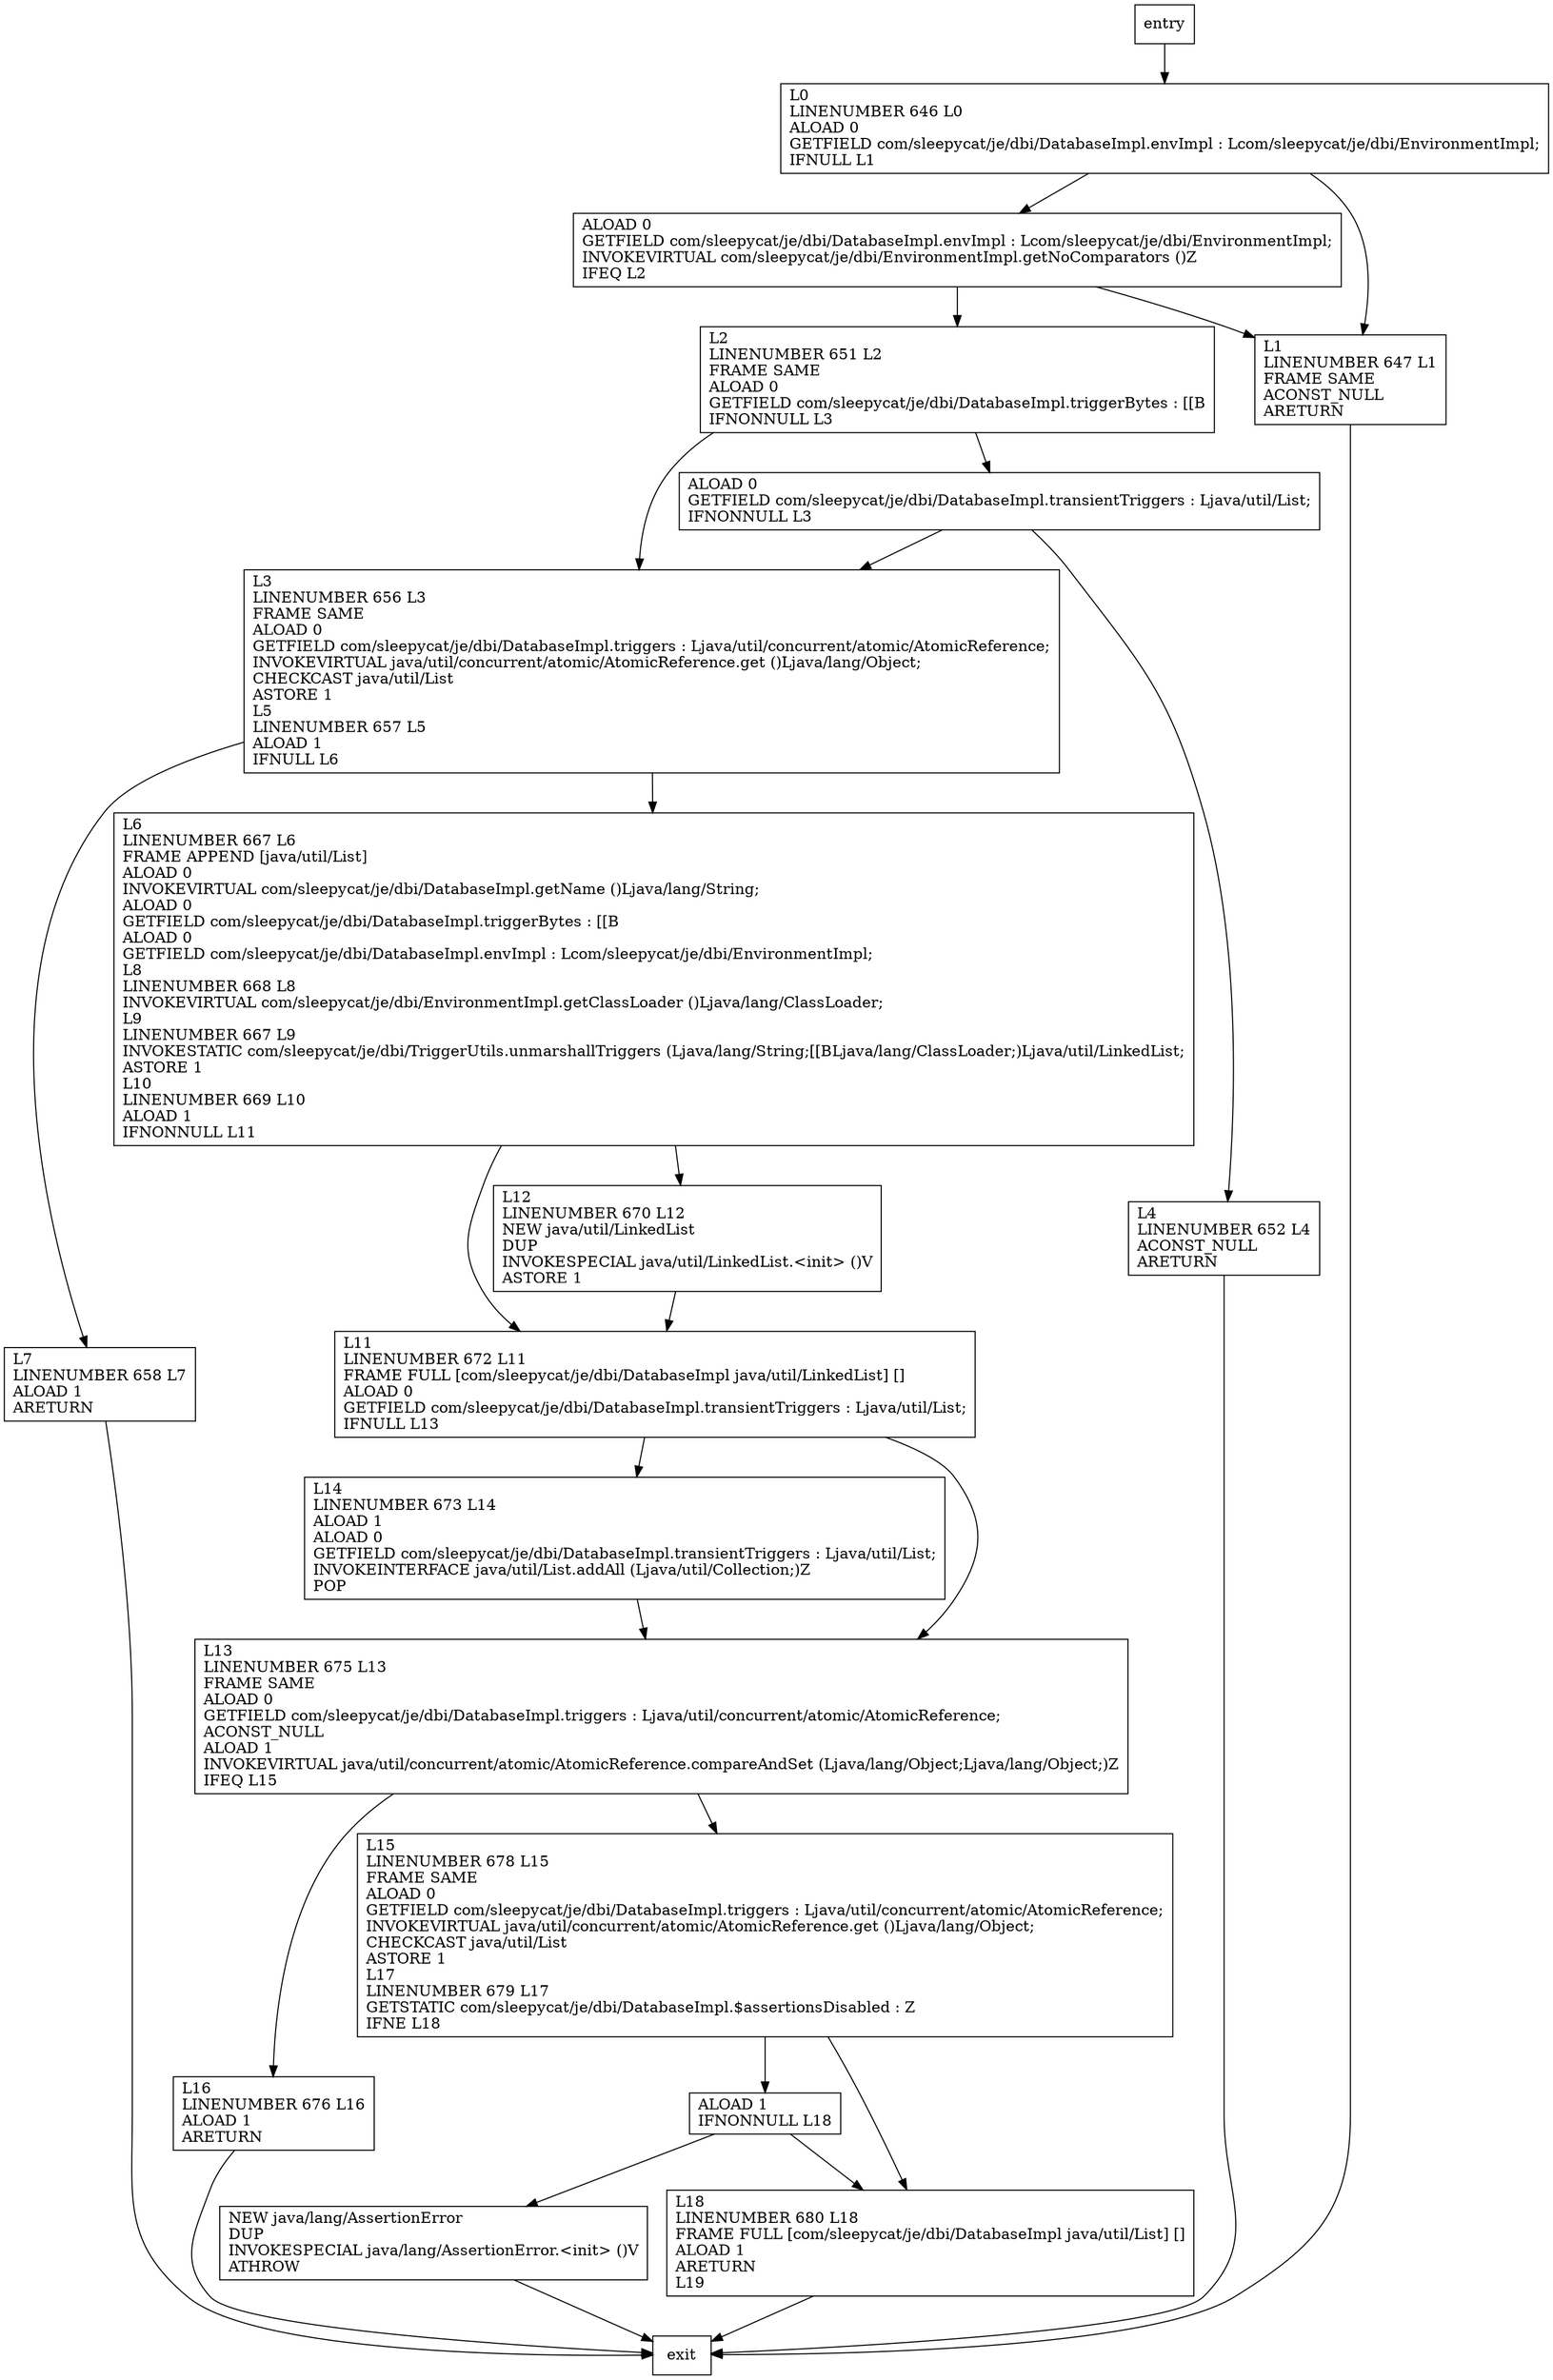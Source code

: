 digraph getTriggers {
node [shape=record];
393633610 [label="L4\lLINENUMBER 652 L4\lACONST_NULL\lARETURN\l"];
992713709 [label="ALOAD 0\lGETFIELD com/sleepycat/je/dbi/DatabaseImpl.envImpl : Lcom/sleepycat/je/dbi/EnvironmentImpl;\lINVOKEVIRTUAL com/sleepycat/je/dbi/EnvironmentImpl.getNoComparators ()Z\lIFEQ L2\l"];
308212195 [label="L2\lLINENUMBER 651 L2\lFRAME SAME\lALOAD 0\lGETFIELD com/sleepycat/je/dbi/DatabaseImpl.triggerBytes : [[B\lIFNONNULL L3\l"];
1114371304 [label="L14\lLINENUMBER 673 L14\lALOAD 1\lALOAD 0\lGETFIELD com/sleepycat/je/dbi/DatabaseImpl.transientTriggers : Ljava/util/List;\lINVOKEINTERFACE java/util/List.addAll (Ljava/util/Collection;)Z\lPOP\l"];
456898250 [label="L1\lLINENUMBER 647 L1\lFRAME SAME\lACONST_NULL\lARETURN\l"];
1309495074 [label="L16\lLINENUMBER 676 L16\lALOAD 1\lARETURN\l"];
220211550 [label="L11\lLINENUMBER 672 L11\lFRAME FULL [com/sleepycat/je/dbi/DatabaseImpl java/util/LinkedList] []\lALOAD 0\lGETFIELD com/sleepycat/je/dbi/DatabaseImpl.transientTriggers : Ljava/util/List;\lIFNULL L13\l"];
1710051082 [label="NEW java/lang/AssertionError\lDUP\lINVOKESPECIAL java/lang/AssertionError.\<init\> ()V\lATHROW\l"];
1371356753 [label="L3\lLINENUMBER 656 L3\lFRAME SAME\lALOAD 0\lGETFIELD com/sleepycat/je/dbi/DatabaseImpl.triggers : Ljava/util/concurrent/atomic/AtomicReference;\lINVOKEVIRTUAL java/util/concurrent/atomic/AtomicReference.get ()Ljava/lang/Object;\lCHECKCAST java/util/List\lASTORE 1\lL5\lLINENUMBER 657 L5\lALOAD 1\lIFNULL L6\l"];
1233634309 [label="L13\lLINENUMBER 675 L13\lFRAME SAME\lALOAD 0\lGETFIELD com/sleepycat/je/dbi/DatabaseImpl.triggers : Ljava/util/concurrent/atomic/AtomicReference;\lACONST_NULL\lALOAD 1\lINVOKEVIRTUAL java/util/concurrent/atomic/AtomicReference.compareAndSet (Ljava/lang/Object;Ljava/lang/Object;)Z\lIFEQ L15\l"];
1102937152 [label="ALOAD 1\lIFNONNULL L18\l"];
733757711 [label="L15\lLINENUMBER 678 L15\lFRAME SAME\lALOAD 0\lGETFIELD com/sleepycat/je/dbi/DatabaseImpl.triggers : Ljava/util/concurrent/atomic/AtomicReference;\lINVOKEVIRTUAL java/util/concurrent/atomic/AtomicReference.get ()Ljava/lang/Object;\lCHECKCAST java/util/List\lASTORE 1\lL17\lLINENUMBER 679 L17\lGETSTATIC com/sleepycat/je/dbi/DatabaseImpl.$assertionsDisabled : Z\lIFNE L18\l"];
772884666 [label="L0\lLINENUMBER 646 L0\lALOAD 0\lGETFIELD com/sleepycat/je/dbi/DatabaseImpl.envImpl : Lcom/sleepycat/je/dbi/EnvironmentImpl;\lIFNULL L1\l"];
1550589841 [label="L18\lLINENUMBER 680 L18\lFRAME FULL [com/sleepycat/je/dbi/DatabaseImpl java/util/List] []\lALOAD 1\lARETURN\lL19\l"];
909000586 [label="ALOAD 0\lGETFIELD com/sleepycat/je/dbi/DatabaseImpl.transientTriggers : Ljava/util/List;\lIFNONNULL L3\l"];
1916954030 [label="L7\lLINENUMBER 658 L7\lALOAD 1\lARETURN\l"];
903333379 [label="L6\lLINENUMBER 667 L6\lFRAME APPEND [java/util/List]\lALOAD 0\lINVOKEVIRTUAL com/sleepycat/je/dbi/DatabaseImpl.getName ()Ljava/lang/String;\lALOAD 0\lGETFIELD com/sleepycat/je/dbi/DatabaseImpl.triggerBytes : [[B\lALOAD 0\lGETFIELD com/sleepycat/je/dbi/DatabaseImpl.envImpl : Lcom/sleepycat/je/dbi/EnvironmentImpl;\lL8\lLINENUMBER 668 L8\lINVOKEVIRTUAL com/sleepycat/je/dbi/EnvironmentImpl.getClassLoader ()Ljava/lang/ClassLoader;\lL9\lLINENUMBER 667 L9\lINVOKESTATIC com/sleepycat/je/dbi/TriggerUtils.unmarshallTriggers (Ljava/lang/String;[[BLjava/lang/ClassLoader;)Ljava/util/LinkedList;\lASTORE 1\lL10\lLINENUMBER 669 L10\lALOAD 1\lIFNONNULL L11\l"];
671722431 [label="L12\lLINENUMBER 670 L12\lNEW java/util/LinkedList\lDUP\lINVOKESPECIAL java/util/LinkedList.\<init\> ()V\lASTORE 1\l"];
entry;
exit;
393633610 -> exit
992713709 -> 308212195
992713709 -> 456898250
308212195 -> 1371356753
308212195 -> 909000586
1114371304 -> 1233634309
456898250 -> exit
1309495074 -> exit
entry -> 772884666
220211550 -> 1233634309
220211550 -> 1114371304
1710051082 -> exit
1371356753 -> 1916954030
1371356753 -> 903333379
1233634309 -> 733757711
1233634309 -> 1309495074
1102937152 -> 1710051082
1102937152 -> 1550589841
733757711 -> 1102937152
733757711 -> 1550589841
772884666 -> 992713709
772884666 -> 456898250
1550589841 -> exit
909000586 -> 1371356753
909000586 -> 393633610
1916954030 -> exit
903333379 -> 220211550
903333379 -> 671722431
671722431 -> 220211550
}
